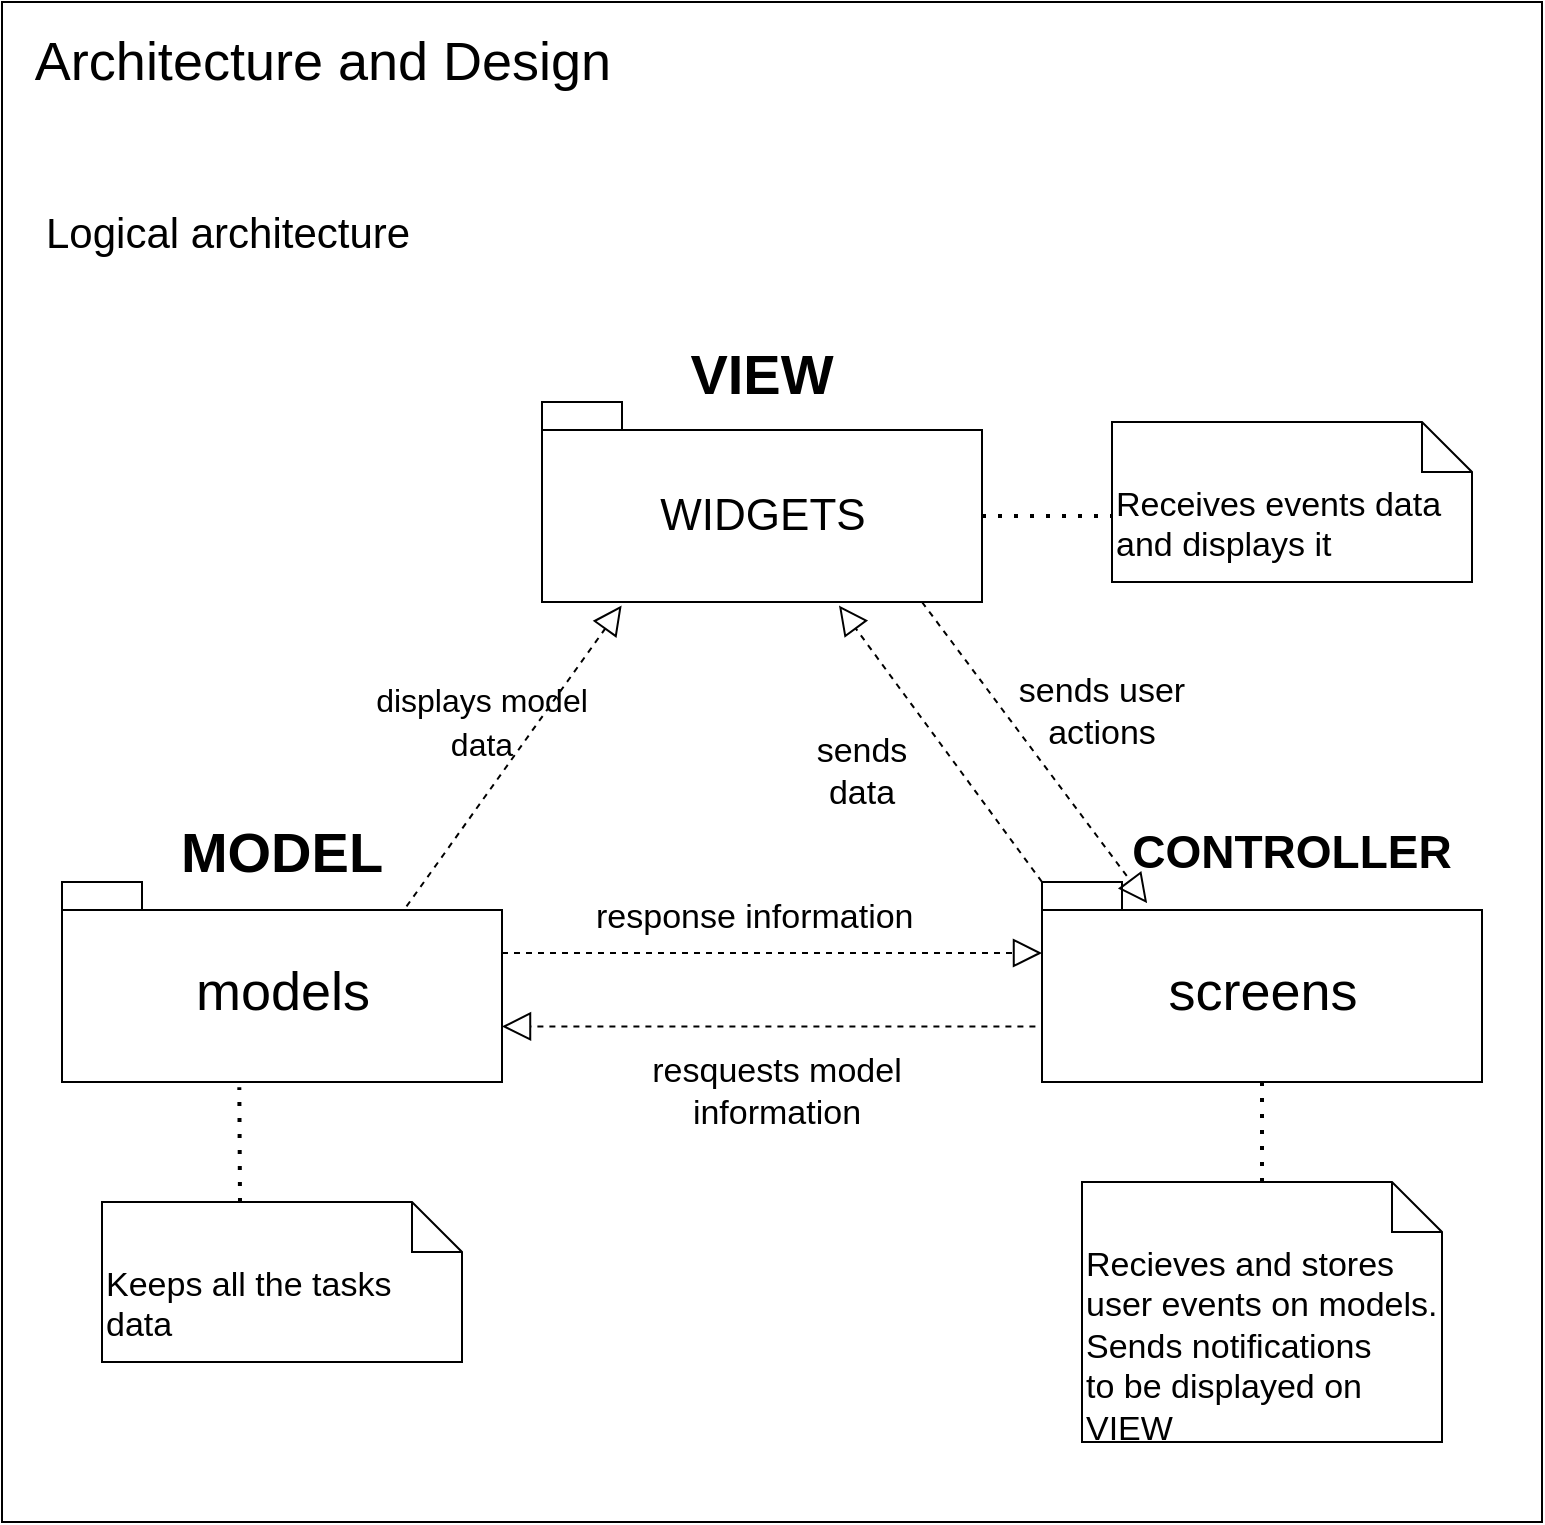 <mxfile version="15.8.0" type="device"><diagram id="lkOzOinqgY_2G3waXa6N" name="Page-1"><mxGraphModel dx="595" dy="729" grid="1" gridSize="10" guides="1" tooltips="1" connect="1" arrows="1" fold="1" page="1" pageScale="1" pageWidth="827" pageHeight="1169" math="0" shadow="0"><root><mxCell id="0"/><mxCell id="1" parent="0"/><mxCell id="RTDWU26BQb1UDngCxkyX-36" value="" style="rounded=0;whiteSpace=wrap;html=1;" vertex="1" parent="1"><mxGeometry x="850" y="40" width="770" height="760" as="geometry"/></mxCell><mxCell id="3" value="&lt;font style=&quot;font-size: 27px;&quot;&gt;Architecture and Design&lt;/font&gt;" style="text;html=1;align=center;verticalAlign=middle;resizable=0;points=[];autosize=1;strokeColor=none;fillColor=none;fontSize=27;" parent="1" vertex="1"><mxGeometry x="860" y="50" width="300" height="40" as="geometry"/></mxCell><mxCell id="4" value="Logical architecture" style="text;html=1;strokeColor=none;fillColor=none;align=left;verticalAlign=middle;whiteSpace=wrap;rounded=0;fontSize=21;" parent="1" vertex="1"><mxGeometry x="870" y="140" width="260" height="30" as="geometry"/></mxCell><mxCell id="5" value="&lt;span style=&quot;font-weight: normal&quot;&gt;screens&lt;/span&gt;" style="shape=folder;fontStyle=1;spacingTop=10;tabWidth=40;tabHeight=14;tabPosition=left;html=1;fontSize=27;" parent="1" vertex="1"><mxGeometry x="1370" y="480" width="220" height="100" as="geometry"/></mxCell><mxCell id="6" value="&lt;span style=&quot;font-weight: normal&quot;&gt;models&lt;/span&gt;" style="shape=folder;fontStyle=1;spacingTop=10;tabWidth=40;tabHeight=14;tabPosition=left;html=1;fontSize=27;" parent="1" vertex="1"><mxGeometry x="880" y="480" width="220" height="100" as="geometry"/></mxCell><mxCell id="7" value="&lt;span style=&quot;font-weight: normal&quot;&gt;&lt;font style=&quot;font-size: 22px&quot;&gt;WIDGETS&lt;/font&gt;&lt;/span&gt;" style="shape=folder;fontStyle=1;spacingTop=10;tabWidth=40;tabHeight=14;tabPosition=left;html=1;fontSize=27;" parent="1" vertex="1"><mxGeometry x="1120" y="240" width="220" height="100" as="geometry"/></mxCell><mxCell id="9" value="&lt;font style=&quot;font-size: 16px&quot;&gt;displays model data&lt;/font&gt;" style="text;html=1;strokeColor=none;fillColor=none;align=center;verticalAlign=middle;whiteSpace=wrap;rounded=0;fontSize=18;" parent="1" vertex="1"><mxGeometry x="1030" y="390" width="120" height="20" as="geometry"/></mxCell><mxCell id="10" value="&lt;b&gt;&lt;font style=&quot;font-size: 28px&quot;&gt;MODEL&lt;/font&gt;&lt;/b&gt;" style="text;html=1;strokeColor=none;fillColor=none;align=center;verticalAlign=middle;whiteSpace=wrap;rounded=0;fontSize=16;" parent="1" vertex="1"><mxGeometry x="930" y="440" width="120" height="50" as="geometry"/></mxCell><mxCell id="11" value="&lt;span style=&quot;font-size: 30px&quot;&gt;&lt;b style=&quot;font-size: 28px&quot;&gt;VIEW&lt;/b&gt;&lt;/span&gt;" style="text;html=1;strokeColor=none;fillColor=none;align=center;verticalAlign=middle;whiteSpace=wrap;rounded=0;fontSize=22;" parent="1" vertex="1"><mxGeometry x="1200" y="210" width="60" height="30" as="geometry"/></mxCell><mxCell id="12" value="&lt;b&gt;&lt;font style=&quot;font-size: 23px&quot;&gt;CONTROLLER&lt;/font&gt;&lt;/b&gt;" style="text;html=1;strokeColor=none;fillColor=none;align=center;verticalAlign=middle;whiteSpace=wrap;rounded=0;fontSize=17;" parent="1" vertex="1"><mxGeometry x="1450" y="450" width="90" height="30" as="geometry"/></mxCell><mxCell id="14" value="" style="endArrow=block;dashed=1;endFill=0;endSize=12;html=1;fontSize=23;exitX=0.783;exitY=0.122;exitDx=0;exitDy=0;exitPerimeter=0;entryX=0.181;entryY=1.018;entryDx=0;entryDy=0;entryPerimeter=0;" parent="1" source="6" target="7" edge="1"><mxGeometry width="160" relative="1" as="geometry"><mxPoint x="1160" y="330" as="sourcePoint"/><mxPoint x="1320" y="330" as="targetPoint"/></mxGeometry></mxCell><mxCell id="15" value="" style="endArrow=block;dashed=1;endFill=0;endSize=12;html=1;fontSize=23;entryX=0.239;entryY=0.106;entryDx=0;entryDy=0;entryPerimeter=0;" parent="1" target="5" edge="1"><mxGeometry width="160" relative="1" as="geometry"><mxPoint x="1310" y="340" as="sourcePoint"/><mxPoint x="1323.96" y="360" as="targetPoint"/></mxGeometry></mxCell><mxCell id="16" value="" style="endArrow=block;dashed=1;endFill=0;endSize=12;html=1;fontSize=23;entryX=0.675;entryY=1.018;entryDx=0;entryDy=0;entryPerimeter=0;exitX=0;exitY=0;exitDx=0;exitDy=0;exitPerimeter=0;" parent="1" source="5" target="7" edge="1"><mxGeometry width="160" relative="1" as="geometry"><mxPoint x="1320" y="480" as="sourcePoint"/><mxPoint x="1240" y="350" as="targetPoint"/></mxGeometry></mxCell><mxCell id="17" value="" style="endArrow=block;dashed=1;endFill=0;endSize=12;html=1;fontSize=23;exitX=0;exitY=0;exitDx=220;exitDy=35.5;exitPerimeter=0;entryX=0;entryY=0;entryDx=0;entryDy=35.5;entryPerimeter=0;" parent="1" source="6" target="5" edge="1"><mxGeometry width="160" relative="1" as="geometry"><mxPoint x="1152.26" y="522.2" as="sourcePoint"/><mxPoint x="1216.22" y="375" as="targetPoint"/></mxGeometry></mxCell><mxCell id="18" value="" style="endArrow=block;dashed=1;endFill=0;endSize=12;html=1;fontSize=23;exitX=-0.015;exitY=0.722;exitDx=0;exitDy=0;exitPerimeter=0;entryX=1;entryY=0.722;entryDx=0;entryDy=0;entryPerimeter=0;" parent="1" source="5" target="6" edge="1"><mxGeometry width="160" relative="1" as="geometry"><mxPoint x="1162.26" y="532.2" as="sourcePoint"/><mxPoint x="1226.22" y="385" as="targetPoint"/></mxGeometry></mxCell><mxCell id="19" value="&lt;div&gt;&lt;span&gt;&lt;font style=&quot;font-size: 17px&quot;&gt;response information&lt;/font&gt;&lt;/span&gt;&lt;/div&gt;" style="text;html=1;strokeColor=none;fillColor=none;align=left;verticalAlign=middle;whiteSpace=wrap;rounded=0;fontSize=23;" parent="1" vertex="1"><mxGeometry x="1145" y="480" width="170" height="30" as="geometry"/></mxCell><mxCell id="20" value="resquests model information" style="text;html=1;strokeColor=none;fillColor=none;align=center;verticalAlign=middle;whiteSpace=wrap;rounded=0;fontSize=17;" parent="1" vertex="1"><mxGeometry x="1145" y="570" width="185" height="30" as="geometry"/></mxCell><mxCell id="21" value="sends user actions" style="text;html=1;strokeColor=none;fillColor=none;align=center;verticalAlign=middle;whiteSpace=wrap;rounded=0;fontSize=17;" parent="1" vertex="1"><mxGeometry x="1350" y="380" width="100" height="30" as="geometry"/></mxCell><mxCell id="22" value="sends&lt;br&gt;data" style="text;html=1;strokeColor=none;fillColor=none;align=center;verticalAlign=middle;whiteSpace=wrap;rounded=0;fontSize=17;" parent="1" vertex="1"><mxGeometry x="1250" y="410" width="60" height="30" as="geometry"/></mxCell><mxCell id="23" value="" style="endArrow=none;dashed=1;html=1;dashPattern=1 3;strokeWidth=2;fontSize=17;exitX=0;exitY=0;exitDx=220;exitDy=57;exitPerimeter=0;" parent="1" source="7" edge="1"><mxGeometry width="50" height="50" relative="1" as="geometry"><mxPoint x="1350" y="300" as="sourcePoint"/><mxPoint x="1410" y="297" as="targetPoint"/></mxGeometry></mxCell><mxCell id="28" value="Receives events data&lt;br&gt;and displays it&lt;br&gt;&lt;div style=&quot;text-align: justify&quot;&gt;&lt;/div&gt;" style="shape=note2;boundedLbl=1;whiteSpace=wrap;html=1;size=25;verticalAlign=top;align=left;fontSize=17;" parent="1" vertex="1"><mxGeometry x="1405" y="250" width="180" height="80" as="geometry"/></mxCell><mxCell id="31" value="Keeps all the tasks&amp;nbsp;&lt;br&gt;data&lt;br&gt;&lt;div style=&quot;text-align: justify&quot;&gt;&lt;/div&gt;" style="shape=note2;boundedLbl=1;whiteSpace=wrap;html=1;size=25;verticalAlign=top;align=left;fontSize=17;" parent="1" vertex="1"><mxGeometry x="900" y="640" width="180" height="80" as="geometry"/></mxCell><mxCell id="33" value="" style="endArrow=none;dashed=1;html=1;dashPattern=1 3;strokeWidth=2;fontSize=17;entryX=0.403;entryY=1.026;entryDx=0;entryDy=0;entryPerimeter=0;" parent="1" target="6" edge="1"><mxGeometry width="50" height="50" relative="1" as="geometry"><mxPoint x="969" y="640" as="sourcePoint"/><mxPoint x="1015" y="590" as="targetPoint"/></mxGeometry></mxCell><mxCell id="34" value="" style="endArrow=none;dashed=1;html=1;dashPattern=1 3;strokeWidth=2;fontSize=17;exitX=0.5;exitY=1;exitDx=0;exitDy=0;exitPerimeter=0;entryX=0.5;entryY=0;entryDx=0;entryDy=0;entryPerimeter=0;" parent="1" source="5" target="35" edge="1"><mxGeometry width="50" height="50" relative="1" as="geometry"><mxPoint x="1320" y="630" as="sourcePoint"/><mxPoint x="1390" y="630" as="targetPoint"/></mxGeometry></mxCell><mxCell id="35" value="Recieves and stores user events on models.&lt;br&gt;Sends notifications&lt;br&gt;to be displayed on VIEW&lt;br&gt;&lt;div style=&quot;text-align: justify&quot;&gt;&lt;/div&gt;" style="shape=note2;boundedLbl=1;whiteSpace=wrap;html=1;size=25;verticalAlign=top;align=left;fontSize=17;" parent="1" vertex="1"><mxGeometry x="1390" y="630" width="180" height="130" as="geometry"/></mxCell></root></mxGraphModel></diagram></mxfile>